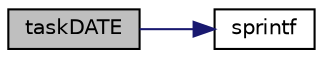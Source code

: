 digraph "taskDATE"
{
 // LATEX_PDF_SIZE
  edge [fontname="Helvetica",fontsize="10",labelfontname="Helvetica",labelfontsize="10"];
  node [fontname="Helvetica",fontsize="10",shape=record];
  rankdir="LR";
  Node1 [label="taskDATE",height=0.2,width=0.4,color="black", fillcolor="grey75", style="filled", fontcolor="black",tooltip="Task to periodically get date from RTC, and overwrite queueDATE with the most recent object."];
  Node1 -> Node2 [color="midnightblue",fontsize="10",style="solid",fontname="Helvetica"];
  Node2 [label="sprintf",height=0.2,width=0.4,color="black", fillcolor="white", style="filled",URL="$dc/dc3/printf-stdarg_8c.html#aa0649118bc3728b2a62af0b47606ff51",tooltip=" "];
}
